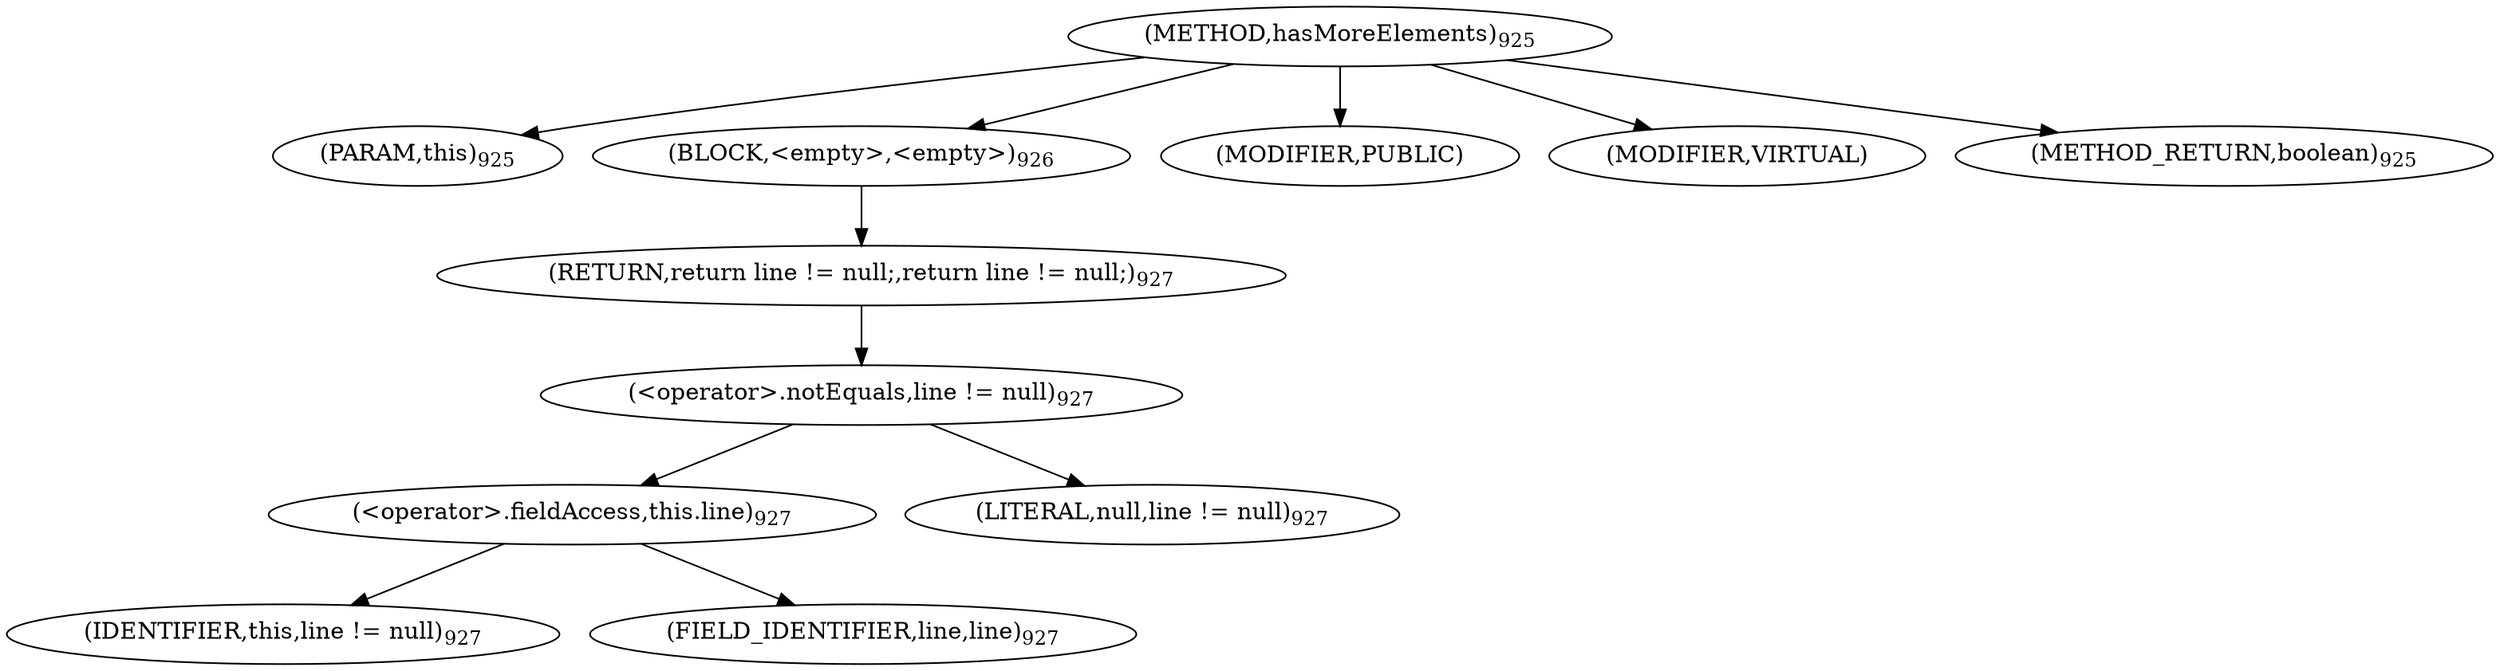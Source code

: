digraph "hasMoreElements" {  
"2380" [label = <(METHOD,hasMoreElements)<SUB>925</SUB>> ]
"2381" [label = <(PARAM,this)<SUB>925</SUB>> ]
"2382" [label = <(BLOCK,&lt;empty&gt;,&lt;empty&gt;)<SUB>926</SUB>> ]
"2383" [label = <(RETURN,return line != null;,return line != null;)<SUB>927</SUB>> ]
"2384" [label = <(&lt;operator&gt;.notEquals,line != null)<SUB>927</SUB>> ]
"2385" [label = <(&lt;operator&gt;.fieldAccess,this.line)<SUB>927</SUB>> ]
"2386" [label = <(IDENTIFIER,this,line != null)<SUB>927</SUB>> ]
"2387" [label = <(FIELD_IDENTIFIER,line,line)<SUB>927</SUB>> ]
"2388" [label = <(LITERAL,null,line != null)<SUB>927</SUB>> ]
"2389" [label = <(MODIFIER,PUBLIC)> ]
"2390" [label = <(MODIFIER,VIRTUAL)> ]
"2391" [label = <(METHOD_RETURN,boolean)<SUB>925</SUB>> ]
  "2380" -> "2381" 
  "2380" -> "2382" 
  "2380" -> "2389" 
  "2380" -> "2390" 
  "2380" -> "2391" 
  "2382" -> "2383" 
  "2383" -> "2384" 
  "2384" -> "2385" 
  "2384" -> "2388" 
  "2385" -> "2386" 
  "2385" -> "2387" 
}
